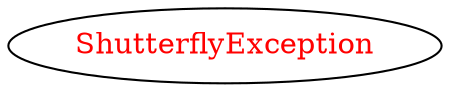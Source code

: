 digraph dependencyGraph {
 concentrate=true;
 ranksep="2.0";
 rankdir="LR"; 
 splines="ortho";
"ShutterflyException" [fontcolor="red"];
}